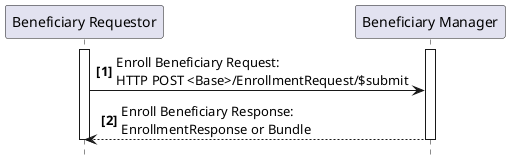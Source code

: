 @startuml
skinparam svgDimensionStyle false
hide footbox
autonumber "<b>[0]"
participant "Beneficiary Requestor" as Req
participant "Beneficiary Manager" as Man
activate Req
activate Man
Req -> Man : Enroll Beneficiary Request:\nHTTP POST <Base>/EnrollmentRequest/$submit
Man --> Req : Enroll Beneficiary Response:\nEnrollmentResponse or Bundle
deactivate Man
deactivate Req
@enduml
